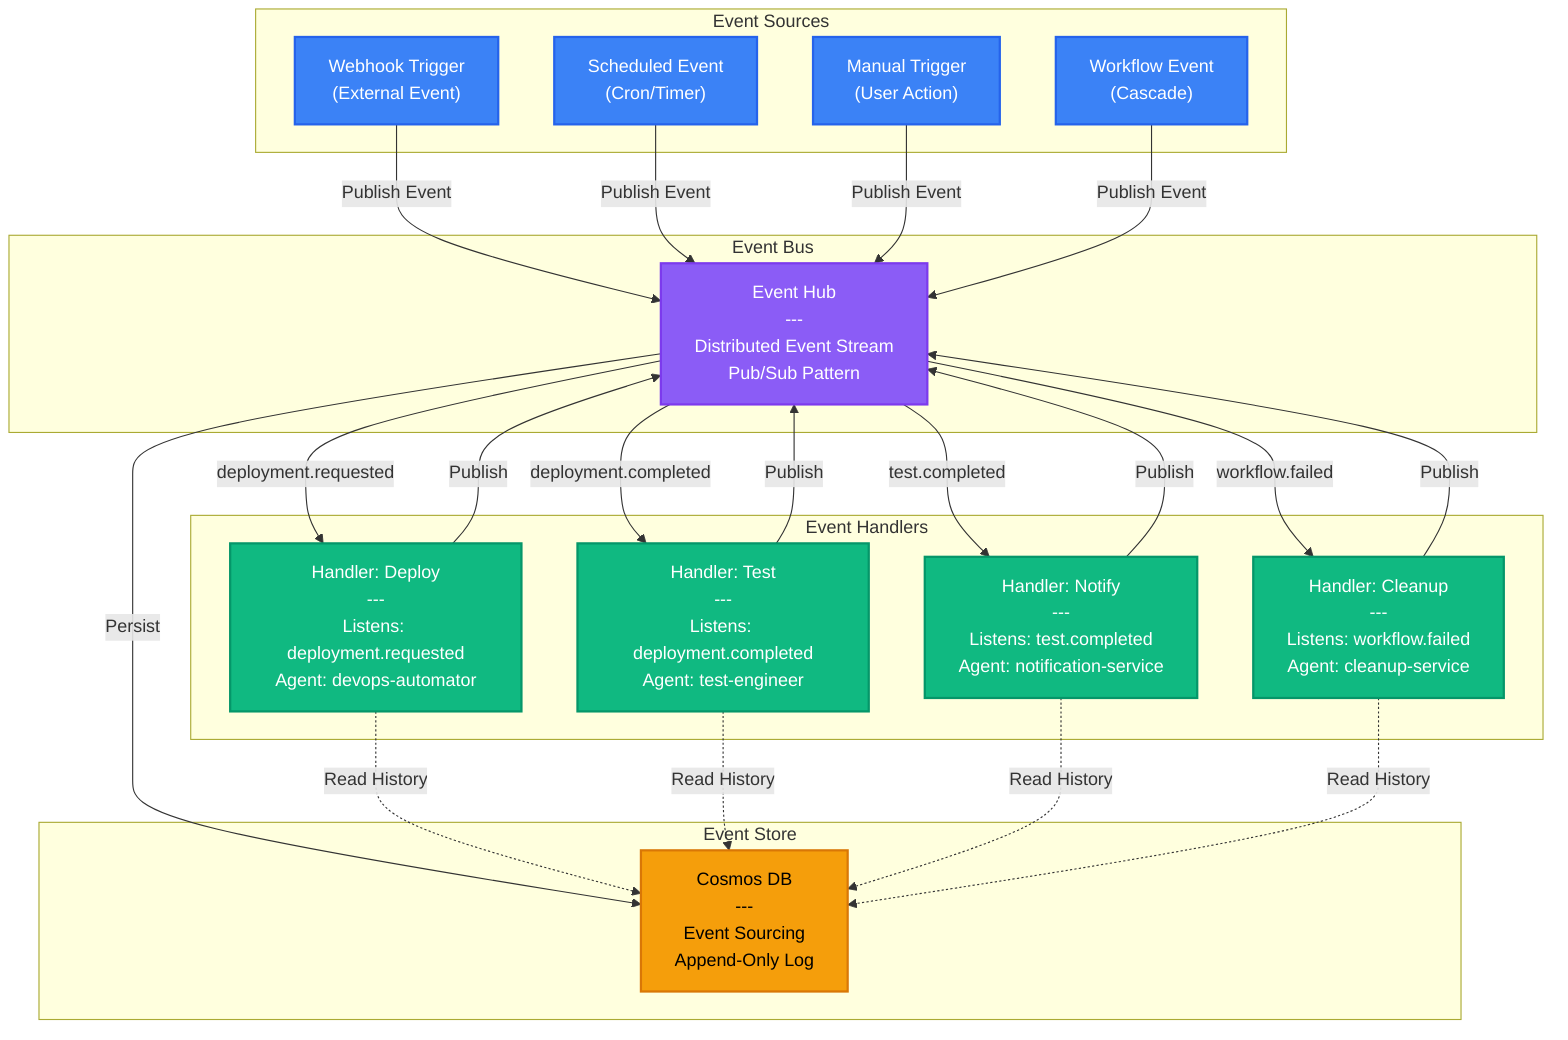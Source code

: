 graph TB
    subgraph "Event Sources"
        webhook["Webhook Trigger<br/>(External Event)"]
        schedule["Scheduled Event<br/>(Cron/Timer)"]
        manual["Manual Trigger<br/>(User Action)"]
        cascade["Workflow Event<br/>(Cascade)"]
    end

    subgraph "Event Bus"
        bus["Event Hub<br/>---<br/>Distributed Event Stream<br/>Pub/Sub Pattern"]
    end

    subgraph "Event Handlers"
        handler1["Handler: Deploy<br/>---<br/>Listens: deployment.requested<br/>Agent: devops-automator"]
        handler2["Handler: Test<br/>---<br/>Listens: deployment.completed<br/>Agent: test-engineer"]
        handler3["Handler: Notify<br/>---<br/>Listens: test.completed<br/>Agent: notification-service"]
        handler4["Handler: Cleanup<br/>---<br/>Listens: workflow.failed<br/>Agent: cleanup-service"]
    end

    subgraph "Event Store"
        store["Cosmos DB<br/>---<br/>Event Sourcing<br/>Append-Only Log"]
    end

    webhook -->|Publish Event| bus
    schedule -->|Publish Event| bus
    manual -->|Publish Event| bus
    cascade -->|Publish Event| bus

    bus -->|deployment.requested| handler1
    bus -->|deployment.completed| handler2
    bus -->|test.completed| handler3
    bus -->|workflow.failed| handler4

    handler1 -->|Publish| bus
    handler2 -->|Publish| bus
    handler3 -->|Publish| bus
    handler4 -->|Publish| bus

    bus -->|Persist| store

    handler1 -.->|Read History| store
    handler2 -.->|Read History| store
    handler3 -.->|Read History| store
    handler4 -.->|Read History| store

    classDef source fill:#3b82f6,stroke:#2563eb,color:#fff,stroke-width:2px
    classDef bus fill:#8b5cf6,stroke:#7c3aed,color:#fff,stroke-width:2px
    classDef handler fill:#10b981,stroke:#059669,color:#fff,stroke-width:2px
    classDef store fill:#f59e0b,stroke:#d97706,color:#000,stroke-width:2px

    class webhook,schedule,manual,cascade source
    class bus bus
    class handler1,handler2,handler3,handler4 handler
    class store store